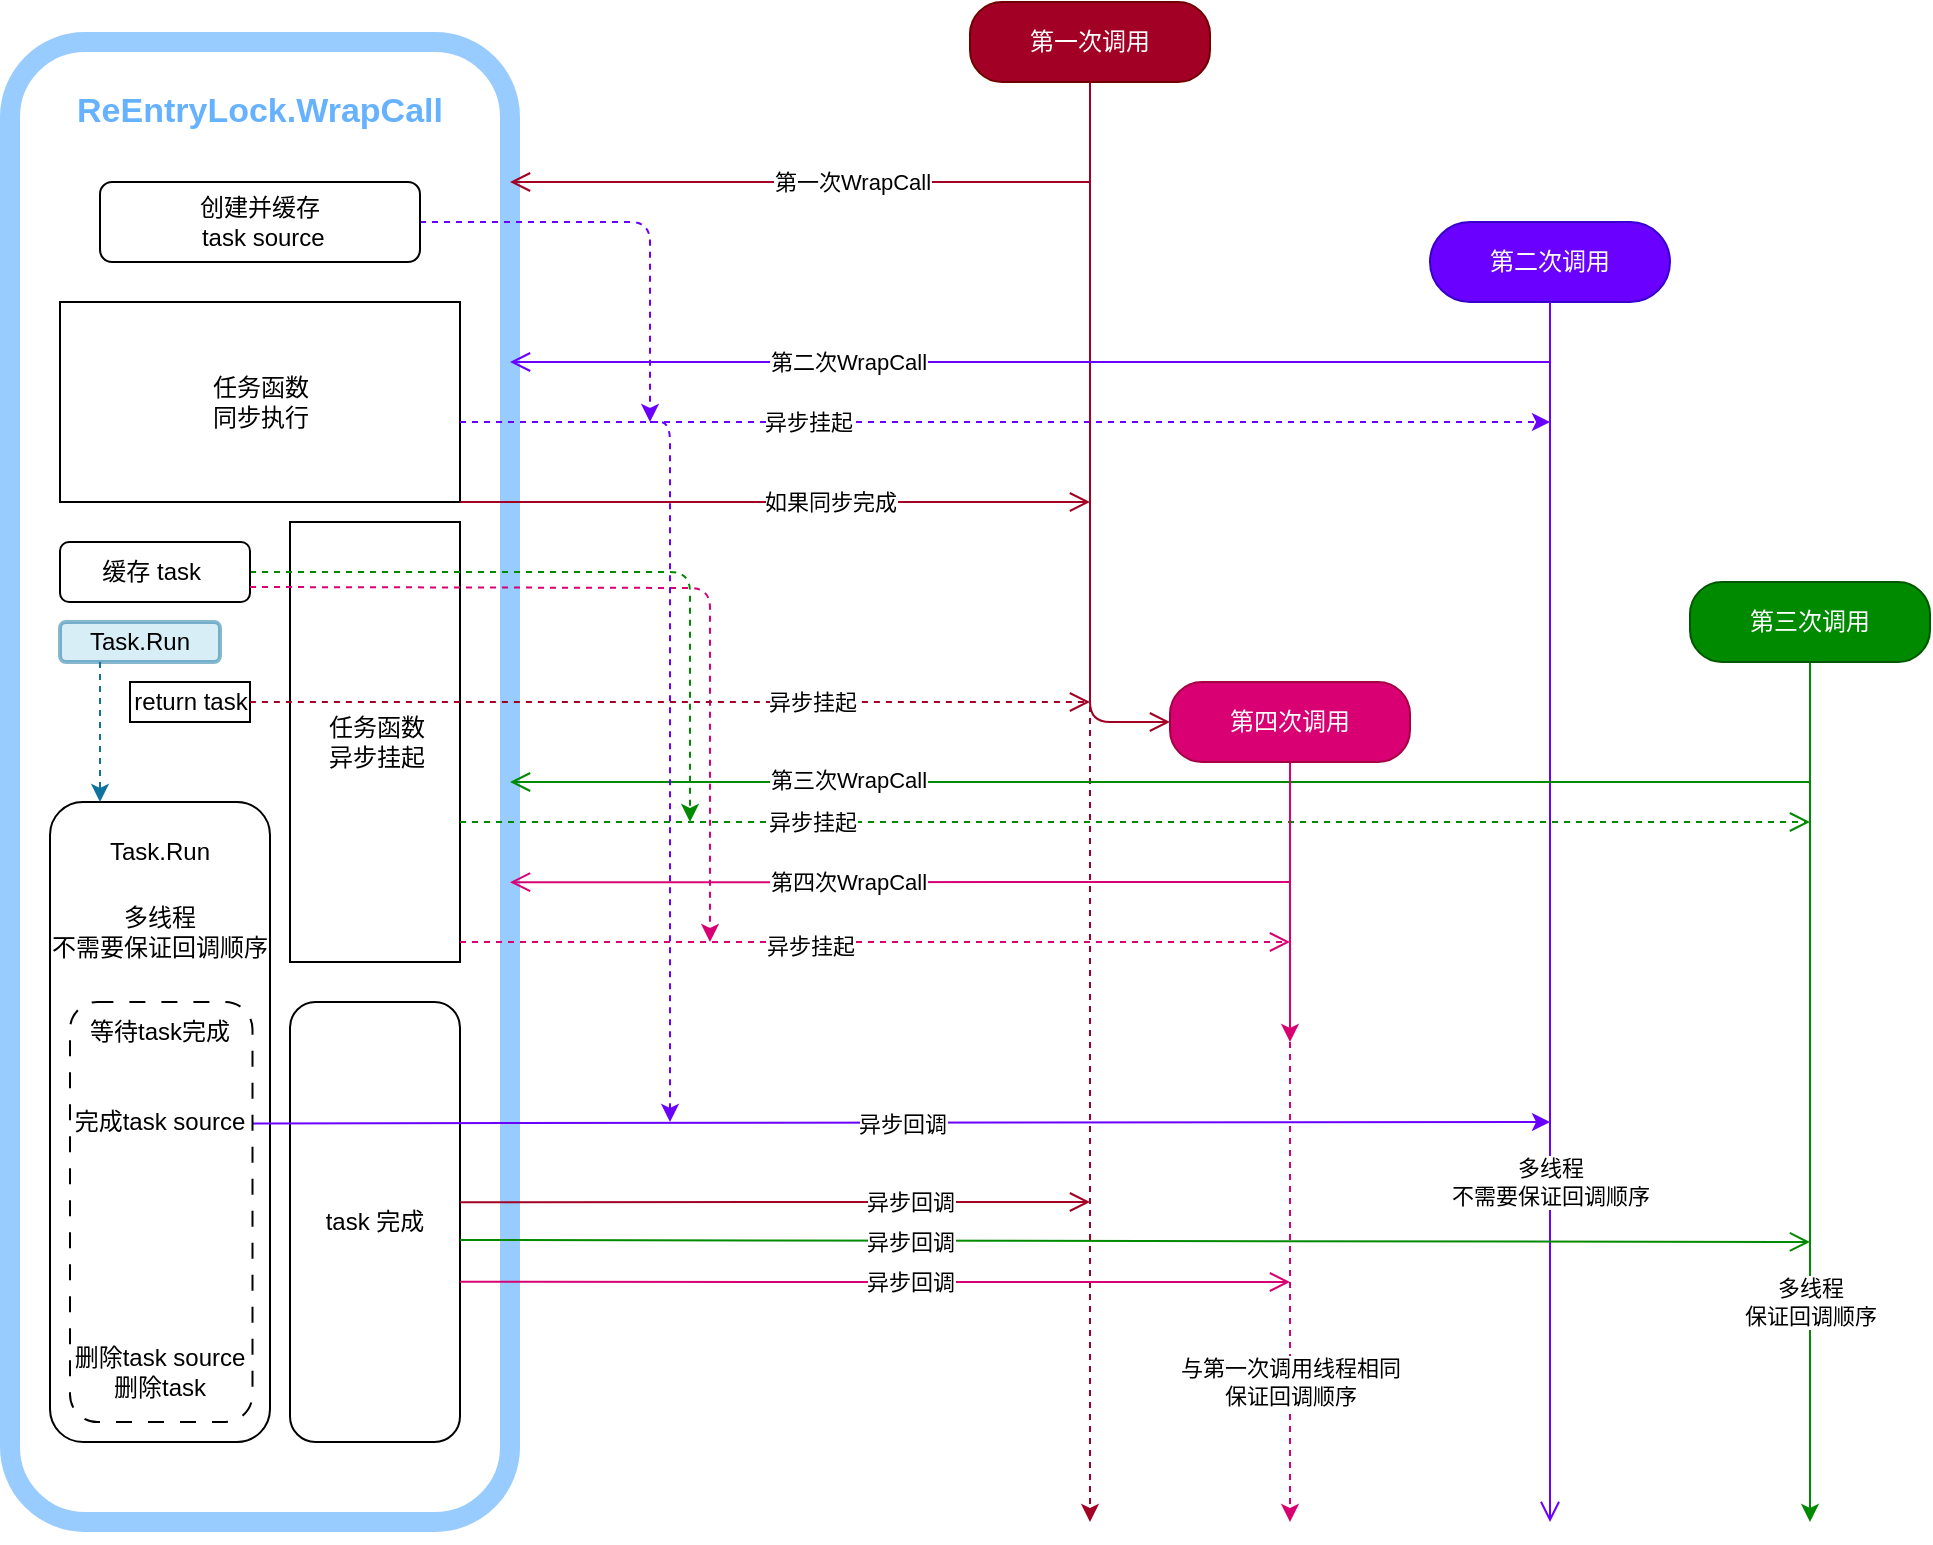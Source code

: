 <mxfile>
    <diagram id="s9wcKp3O_u_AmQT7FkL7" name="第 1 页">
        <mxGraphModel dx="926" dy="677" grid="1" gridSize="10" guides="1" tooltips="1" connect="1" arrows="1" fold="1" page="1" pageScale="1" pageWidth="827" pageHeight="1169" math="0" shadow="0">
            <root>
                <mxCell id="0"/>
                <mxCell id="1" parent="0"/>
                <mxCell id="2" value="" style="html=1;points=[];perimeter=orthogonalPerimeter;align=center;strokeWidth=10;fillColor=none;opacity=50;strokeColor=#3399FF;rounded=1;" parent="1" vertex="1">
                    <mxGeometry x="80" y="60" width="250" height="740" as="geometry"/>
                </mxCell>
                <mxCell id="72" value="" style="rounded=1;whiteSpace=wrap;html=1;" vertex="1" parent="1">
                    <mxGeometry x="100" y="440" width="110" height="320" as="geometry"/>
                </mxCell>
                <mxCell id="3" value="" style="html=1;verticalAlign=bottom;endArrow=open;fillColor=#a20025;strokeColor=#A20025;endSize=8;" parent="1" edge="1">
                    <mxGeometry relative="1" as="geometry">
                        <mxPoint x="620" y="130" as="sourcePoint"/>
                        <mxPoint x="330" y="130" as="targetPoint"/>
                    </mxGeometry>
                </mxCell>
                <mxCell id="39" value="第一次WrapCall" style="edgeLabel;html=1;align=center;verticalAlign=middle;resizable=0;points=[];" parent="3" vertex="1" connectable="0">
                    <mxGeometry x="0.084" y="1" relative="1" as="geometry">
                        <mxPoint x="38" y="-1" as="offset"/>
                    </mxGeometry>
                </mxCell>
                <mxCell id="5" value="任务函数&lt;br&gt;同步执行" style="html=1;points=[];perimeter=orthogonalPerimeter;" parent="1" vertex="1">
                    <mxGeometry x="105" y="190" width="200" height="100" as="geometry"/>
                </mxCell>
                <mxCell id="9" value="任务函数&lt;br&gt;异步挂起" style="html=1;points=[];perimeter=orthogonalPerimeter;" parent="1" vertex="1">
                    <mxGeometry x="220" y="300" width="85" height="220" as="geometry"/>
                </mxCell>
                <mxCell id="26" style="edgeStyle=none;html=1;strokeColor=#6A00FF;dashed=1;" parent="1" source="5" edge="1">
                    <mxGeometry relative="1" as="geometry">
                        <mxPoint x="850" y="250" as="targetPoint"/>
                        <mxPoint x="370" y="250" as="sourcePoint"/>
                        <Array as="points"/>
                    </mxGeometry>
                </mxCell>
                <mxCell id="28" value="异步挂起" style="edgeLabel;html=1;align=center;verticalAlign=middle;resizable=0;points=[];" parent="26" vertex="1" connectable="0">
                    <mxGeometry x="0.078" relative="1" as="geometry">
                        <mxPoint x="-120" as="offset"/>
                    </mxGeometry>
                </mxCell>
                <mxCell id="27" style="edgeStyle=none;html=1;strokeColor=#6A00FF;dashed=1;" parent="1" source="13" edge="1">
                    <mxGeometry relative="1" as="geometry">
                        <mxPoint x="400" y="250" as="targetPoint"/>
                        <Array as="points">
                            <mxPoint x="400" y="150"/>
                        </Array>
                    </mxGeometry>
                </mxCell>
                <mxCell id="13" value="创建并缓存&lt;br&gt;&amp;nbsp;task source" style="rounded=1;whiteSpace=wrap;html=1;" parent="1" vertex="1">
                    <mxGeometry x="125" y="130" width="160" height="40" as="geometry"/>
                </mxCell>
                <mxCell id="45" style="edgeStyle=none;html=1;strokeColor=#008A00;exitX=1;exitY=0.5;exitDx=0;exitDy=0;fillColor=#60a917;dashed=1;" parent="1" source="14" edge="1">
                    <mxGeometry relative="1" as="geometry">
                        <mxPoint x="420" y="450" as="targetPoint"/>
                        <Array as="points">
                            <mxPoint x="420" y="325"/>
                        </Array>
                    </mxGeometry>
                </mxCell>
                <mxCell id="14" value="缓存 task&amp;nbsp;" style="rounded=1;whiteSpace=wrap;html=1;" parent="1" vertex="1">
                    <mxGeometry x="105" y="310" width="95" height="30" as="geometry"/>
                </mxCell>
                <mxCell id="15" value="task 完成" style="rounded=1;whiteSpace=wrap;html=1;" parent="1" vertex="1">
                    <mxGeometry x="220" y="540" width="85" height="220" as="geometry"/>
                </mxCell>
                <mxCell id="59" style="edgeStyle=none;html=1;dashed=1;strokeColor=#A20025;fillColor=#e51400;" parent="1" edge="1">
                    <mxGeometry relative="1" as="geometry">
                        <mxPoint x="620" y="800" as="targetPoint"/>
                        <mxPoint x="620" y="380" as="sourcePoint"/>
                    </mxGeometry>
                </mxCell>
                <mxCell id="17" value="第一次调用" style="rounded=1;whiteSpace=wrap;html=1;arcSize=40;fontColor=#ffffff;fillColor=#a20025;strokeColor=#6F0000;" parent="1" vertex="1">
                    <mxGeometry x="560" y="40" width="120" height="40" as="geometry"/>
                </mxCell>
                <mxCell id="18" value="" style="edgeStyle=orthogonalEdgeStyle;html=1;verticalAlign=bottom;endArrow=open;endSize=8;strokeColor=#A20025;exitX=0.5;exitY=1;exitDx=0;exitDy=0;entryX=0;entryY=0.5;entryDx=0;entryDy=0;" parent="1" source="17" target="50" edge="1">
                    <mxGeometry relative="1" as="geometry">
                        <mxPoint x="620" y="510" as="targetPoint"/>
                    </mxGeometry>
                </mxCell>
                <mxCell id="20" value="第二次调用" style="rounded=1;whiteSpace=wrap;html=1;arcSize=50;fontColor=#ffffff;fillColor=#6a00ff;strokeColor=#3700CC;" parent="1" vertex="1">
                    <mxGeometry x="790" y="150" width="120" height="40" as="geometry"/>
                </mxCell>
                <mxCell id="21" value="" style="edgeStyle=orthogonalEdgeStyle;html=1;verticalAlign=bottom;endArrow=open;endSize=8;strokeColor=#6A00FF;exitX=0.5;exitY=1;exitDx=0;exitDy=0;fillColor=#6a00ff;" parent="1" source="20" edge="1">
                    <mxGeometry relative="1" as="geometry">
                        <mxPoint x="850" y="800" as="targetPoint"/>
                    </mxGeometry>
                </mxCell>
                <mxCell id="33" value="多线程&lt;br&gt;不需要保证回调顺序" style="edgeLabel;html=1;align=center;verticalAlign=middle;resizable=0;points=[];" parent="21" vertex="1" connectable="0">
                    <mxGeometry x="-0.929" y="-1" relative="1" as="geometry">
                        <mxPoint x="1" y="418" as="offset"/>
                    </mxGeometry>
                </mxCell>
                <mxCell id="22" value="" style="html=1;verticalAlign=bottom;endArrow=open;fillColor=#6a00ff;strokeColor=#6A00FF;endSize=8;" parent="1" edge="1">
                    <mxGeometry relative="1" as="geometry">
                        <mxPoint x="850" y="220" as="sourcePoint"/>
                        <mxPoint x="330" y="220" as="targetPoint"/>
                    </mxGeometry>
                </mxCell>
                <mxCell id="40" value="第二次WrapCall" style="edgeLabel;html=1;align=center;verticalAlign=middle;resizable=0;points=[];" parent="22" vertex="1" connectable="0">
                    <mxGeometry x="-0.12" relative="1" as="geometry">
                        <mxPoint x="-122" as="offset"/>
                    </mxGeometry>
                </mxCell>
                <mxCell id="30" style="edgeStyle=none;html=1;strokeColor=#6A00FF;exitX=1.002;exitY=0.289;exitDx=0;exitDy=0;exitPerimeter=0;" parent="1" source="29" edge="1">
                    <mxGeometry relative="1" as="geometry">
                        <mxPoint x="850" y="600" as="targetPoint"/>
                        <Array as="points"/>
                        <mxPoint x="380" y="640" as="sourcePoint"/>
                    </mxGeometry>
                </mxCell>
                <mxCell id="31" value="异步回调" style="edgeLabel;html=1;align=center;verticalAlign=middle;resizable=0;points=[];" parent="30" vertex="1" connectable="0">
                    <mxGeometry x="0.059" y="-1" relative="1" as="geometry">
                        <mxPoint x="-19" y="-1" as="offset"/>
                    </mxGeometry>
                </mxCell>
                <mxCell id="29" value="" style="rounded=1;whiteSpace=wrap;html=1;dashed=1;dashPattern=8 8;" parent="1" vertex="1">
                    <mxGeometry x="110" y="540" width="91.25" height="210" as="geometry"/>
                </mxCell>
                <mxCell id="36" style="edgeStyle=none;html=1;strokeColor=#008A00;fillColor=#60a917;" parent="1" source="34" edge="1">
                    <mxGeometry relative="1" as="geometry">
                        <mxPoint x="980" y="800" as="targetPoint"/>
                    </mxGeometry>
                </mxCell>
                <mxCell id="49" value="多线程&lt;br&gt;保证回调顺序" style="edgeLabel;html=1;align=center;verticalAlign=middle;resizable=0;points=[];" parent="36" vertex="1" connectable="0">
                    <mxGeometry x="-0.227" relative="1" as="geometry">
                        <mxPoint y="154" as="offset"/>
                    </mxGeometry>
                </mxCell>
                <mxCell id="34" value="第三次调用" style="rounded=1;whiteSpace=wrap;html=1;arcSize=40;fontColor=#ffffff;fillColor=#008A00;strokeColor=#005700;" parent="1" vertex="1">
                    <mxGeometry x="920" y="330" width="120" height="40" as="geometry"/>
                </mxCell>
                <mxCell id="37" value="" style="html=1;verticalAlign=bottom;endArrow=open;fillColor=#60a917;strokeColor=#008A00;endSize=8;entryX=1;entryY=0.5;entryDx=0;entryDy=0;entryPerimeter=0;" parent="1" target="2" edge="1">
                    <mxGeometry relative="1" as="geometry">
                        <mxPoint x="980" y="430" as="sourcePoint"/>
                        <mxPoint x="350" y="430" as="targetPoint"/>
                    </mxGeometry>
                </mxCell>
                <mxCell id="42" value="第三次WrapCall" style="edgeLabel;html=1;align=center;verticalAlign=middle;resizable=0;points=[];" parent="37" vertex="1" connectable="0">
                    <mxGeometry x="-0.286" y="2" relative="1" as="geometry">
                        <mxPoint x="-249" y="-3" as="offset"/>
                    </mxGeometry>
                </mxCell>
                <mxCell id="43" value="" style="html=1;verticalAlign=bottom;endArrow=open;dashed=1;endSize=8;fillColor=#60a917;strokeColor=#008A00;" parent="1" source="9" edge="1">
                    <mxGeometry relative="1" as="geometry">
                        <mxPoint x="980" y="450" as="targetPoint"/>
                        <mxPoint x="350" y="450" as="sourcePoint"/>
                    </mxGeometry>
                </mxCell>
                <mxCell id="44" value="异步挂起" style="edgeLabel;html=1;align=center;verticalAlign=middle;resizable=0;points=[];" parent="43" vertex="1" connectable="0">
                    <mxGeometry x="0.082" y="-2" relative="1" as="geometry">
                        <mxPoint x="-189" y="-2" as="offset"/>
                    </mxGeometry>
                </mxCell>
                <mxCell id="46" value="" style="html=1;verticalAlign=bottom;endArrow=open;endSize=8;exitX=1;exitY=0.541;exitDx=0;exitDy=0;fillColor=#60a917;strokeColor=#008A00;exitPerimeter=0;" parent="1" source="15" edge="1">
                    <mxGeometry relative="1" as="geometry">
                        <mxPoint x="980" y="660" as="targetPoint"/>
                        <mxPoint x="220" y="690" as="sourcePoint"/>
                    </mxGeometry>
                </mxCell>
                <mxCell id="47" value="异步回调" style="edgeLabel;html=1;align=center;verticalAlign=middle;resizable=0;points=[];" parent="46" vertex="1" connectable="0">
                    <mxGeometry x="0.143" relative="1" as="geometry">
                        <mxPoint x="-161" as="offset"/>
                    </mxGeometry>
                </mxCell>
                <mxCell id="51" style="edgeStyle=none;html=1;strokeColor=#D80073;fillColor=#d80073;" parent="1" source="50" edge="1">
                    <mxGeometry relative="1" as="geometry">
                        <mxPoint x="720" y="560" as="targetPoint"/>
                    </mxGeometry>
                </mxCell>
                <mxCell id="50" value="第四次调用" style="rounded=1;whiteSpace=wrap;html=1;arcSize=40;fontColor=#ffffff;fillColor=#D80073;strokeColor=#A50040;" parent="1" vertex="1">
                    <mxGeometry x="660" y="380" width="120" height="40" as="geometry"/>
                </mxCell>
                <mxCell id="52" value="" style="html=1;verticalAlign=bottom;endArrow=open;fillColor=#d80073;strokeColor=#D80073;endSize=8;entryX=0.997;entryY=0.507;entryDx=0;entryDy=0;entryPerimeter=0;" parent="1" edge="1">
                    <mxGeometry relative="1" as="geometry">
                        <mxPoint x="720" y="480" as="sourcePoint"/>
                        <mxPoint x="330" y="480.11" as="targetPoint"/>
                    </mxGeometry>
                </mxCell>
                <mxCell id="53" value="第四次WrapCall" style="edgeLabel;html=1;align=center;verticalAlign=middle;resizable=0;points=[];" parent="52" vertex="1" connectable="0">
                    <mxGeometry x="-0.286" y="2" relative="1" as="geometry">
                        <mxPoint x="-82" y="-2" as="offset"/>
                    </mxGeometry>
                </mxCell>
                <mxCell id="56" value="" style="html=1;verticalAlign=bottom;endArrow=open;dashed=1;endSize=8;fillColor=#d80073;strokeColor=#D80073;" parent="1" source="9" edge="1">
                    <mxGeometry relative="1" as="geometry">
                        <mxPoint x="720" y="510" as="targetPoint"/>
                        <mxPoint x="310" y="510" as="sourcePoint"/>
                    </mxGeometry>
                </mxCell>
                <mxCell id="57" value="异步挂起" style="edgeLabel;html=1;align=center;verticalAlign=middle;resizable=0;points=[];" parent="56" vertex="1" connectable="0">
                    <mxGeometry x="0.082" y="-2" relative="1" as="geometry">
                        <mxPoint x="-50" as="offset"/>
                    </mxGeometry>
                </mxCell>
                <mxCell id="58" style="edgeStyle=none;html=1;strokeColor=#D80073;exitX=1;exitY=0.75;exitDx=0;exitDy=0;fillColor=#d80073;dashed=1;" parent="1" source="14" edge="1">
                    <mxGeometry relative="1" as="geometry">
                        <mxPoint x="430" y="510" as="targetPoint"/>
                        <mxPoint x="295" y="410" as="sourcePoint"/>
                        <Array as="points">
                            <mxPoint x="430" y="333"/>
                            <mxPoint x="430" y="410"/>
                        </Array>
                    </mxGeometry>
                </mxCell>
                <mxCell id="60" style="edgeStyle=none;html=1;dashed=1;strokeColor=#D80073;fillColor=#d80073;" parent="1" edge="1">
                    <mxGeometry relative="1" as="geometry">
                        <mxPoint x="720" y="800" as="targetPoint"/>
                        <mxPoint x="720" y="560" as="sourcePoint"/>
                    </mxGeometry>
                </mxCell>
                <mxCell id="65" value="与第一次调用线程相同&lt;br&gt;保证回调顺序" style="edgeLabel;html=1;align=center;verticalAlign=middle;resizable=0;points=[];" parent="60" vertex="1" connectable="0">
                    <mxGeometry x="-0.593" y="2" relative="1" as="geometry">
                        <mxPoint x="-2" y="121" as="offset"/>
                    </mxGeometry>
                </mxCell>
                <mxCell id="63" value="" style="html=1;verticalAlign=bottom;endArrow=open;endSize=8;exitX=1;exitY=0.636;exitDx=0;exitDy=0;fillColor=#d80073;strokeColor=#D80073;exitPerimeter=0;" parent="1" source="15" edge="1">
                    <mxGeometry relative="1" as="geometry">
                        <mxPoint x="720" y="680" as="targetPoint"/>
                        <mxPoint x="220" y="710" as="sourcePoint"/>
                    </mxGeometry>
                </mxCell>
                <mxCell id="64" value="异步回调" style="edgeLabel;html=1;align=center;verticalAlign=middle;resizable=0;points=[];" parent="63" vertex="1" connectable="0">
                    <mxGeometry x="0.143" relative="1" as="geometry">
                        <mxPoint x="-12" as="offset"/>
                    </mxGeometry>
                </mxCell>
                <mxCell id="66" style="edgeStyle=none;html=1;strokeColor=#6A00FF;dashed=1;" parent="1" edge="1">
                    <mxGeometry relative="1" as="geometry">
                        <mxPoint x="410" y="600" as="targetPoint"/>
                        <mxPoint x="400" y="250" as="sourcePoint"/>
                        <Array as="points">
                            <mxPoint x="410" y="250"/>
                        </Array>
                    </mxGeometry>
                </mxCell>
                <mxCell id="67" value="&lt;span style=&quot;&quot;&gt;return task&lt;/span&gt;" style="html=1;points=[];perimeter=orthogonalPerimeter;" vertex="1" parent="1">
                    <mxGeometry x="140" y="380" width="60" height="20" as="geometry"/>
                </mxCell>
                <mxCell id="68" value="" style="html=1;verticalAlign=bottom;endArrow=open;endSize=8;fillColor=#a20025;strokeColor=#A20025;" edge="1" parent="1" source="5">
                    <mxGeometry relative="1" as="geometry">
                        <mxPoint x="620" y="290" as="targetPoint"/>
                        <mxPoint x="305" y="270" as="sourcePoint"/>
                    </mxGeometry>
                </mxCell>
                <mxCell id="69" value="如果同步完成" style="edgeLabel;html=1;align=center;verticalAlign=middle;resizable=0;points=[];" vertex="1" connectable="0" parent="68">
                    <mxGeometry x="0.143" relative="1" as="geometry">
                        <mxPoint x="5" as="offset"/>
                    </mxGeometry>
                </mxCell>
                <mxCell id="70" value="" style="html=1;verticalAlign=bottom;endArrow=open;endSize=8;exitX=1;exitY=0.455;exitDx=0;exitDy=0;fillColor=#60a917;strokeColor=#A20025;exitPerimeter=0;" edge="1" parent="1" source="15">
                    <mxGeometry relative="1" as="geometry">
                        <mxPoint x="620" y="640" as="targetPoint"/>
                        <mxPoint x="310" y="670.0" as="sourcePoint"/>
                    </mxGeometry>
                </mxCell>
                <mxCell id="71" value="异步回调" style="edgeLabel;html=1;align=center;verticalAlign=middle;resizable=0;points=[];" vertex="1" connectable="0" parent="70">
                    <mxGeometry x="0.143" relative="1" as="geometry">
                        <mxPoint x="45" as="offset"/>
                    </mxGeometry>
                </mxCell>
                <mxCell id="75" value="等待task完成" style="text;html=1;strokeColor=none;fillColor=none;align=center;verticalAlign=middle;whiteSpace=wrap;rounded=0;dashed=1;dashPattern=8 8;strokeWidth=10;opacity=50;" vertex="1" parent="1">
                    <mxGeometry x="110" y="540" width="90" height="30" as="geometry"/>
                </mxCell>
                <mxCell id="76" value="完成task source" style="text;html=1;strokeColor=none;fillColor=none;align=center;verticalAlign=middle;whiteSpace=wrap;rounded=0;dashed=1;dashPattern=8 8;strokeWidth=10;opacity=50;" vertex="1" parent="1">
                    <mxGeometry x="110" y="585" width="90" height="30" as="geometry"/>
                </mxCell>
                <mxCell id="77" value="删除task source&lt;br&gt;删除task" style="text;html=1;strokeColor=none;fillColor=none;align=center;verticalAlign=middle;whiteSpace=wrap;rounded=0;dashed=1;dashPattern=8 8;strokeWidth=10;opacity=50;" vertex="1" parent="1">
                    <mxGeometry x="110" y="710" width="90" height="30" as="geometry"/>
                </mxCell>
                <mxCell id="86" style="edgeStyle=none;html=1;strokeColor=#10739e;exitX=0.25;exitY=1;exitDx=0;exitDy=0;dashed=1;fillColor=#b1ddf0;" edge="1" parent="1" source="84">
                    <mxGeometry relative="1" as="geometry">
                        <mxPoint x="125" y="440" as="targetPoint"/>
                    </mxGeometry>
                </mxCell>
                <mxCell id="84" value="Task.Run" style="rounded=1;whiteSpace=wrap;html=1;strokeWidth=2;fillColor=#b1ddf0;opacity=50;strokeColor=#10739e;" vertex="1" parent="1">
                    <mxGeometry x="105" y="350" width="80" height="20" as="geometry"/>
                </mxCell>
                <mxCell id="4" value="" style="html=1;verticalAlign=bottom;endArrow=open;dashed=1;endSize=8;fillColor=#a20025;strokeColor=#A20025;exitX=0.999;exitY=0.502;exitDx=0;exitDy=0;exitPerimeter=0;" parent="1" source="67" edge="1">
                    <mxGeometry relative="1" as="geometry">
                        <mxPoint x="620" y="390" as="targetPoint"/>
                    </mxGeometry>
                </mxCell>
                <mxCell id="41" value="异步挂起" style="edgeLabel;html=1;align=center;verticalAlign=middle;resizable=0;points=[];" parent="4" vertex="1" connectable="0">
                    <mxGeometry x="0.082" y="-2" relative="1" as="geometry">
                        <mxPoint x="53" y="-2" as="offset"/>
                    </mxGeometry>
                </mxCell>
                <mxCell id="73" value="Task.Run" style="text;html=1;strokeColor=none;fillColor=none;align=center;verticalAlign=middle;whiteSpace=wrap;rounded=0;strokeWidth=10;opacity=50;dashed=1;dashPattern=8 8;" vertex="1" parent="1">
                    <mxGeometry x="125" y="450" width="60" height="30" as="geometry"/>
                </mxCell>
                <mxCell id="87" value="多线程&lt;br&gt;不需要保证回调顺序" style="text;html=1;strokeColor=none;fillColor=none;align=center;verticalAlign=middle;whiteSpace=wrap;rounded=0;dashed=1;dashPattern=8 8;strokeWidth=10;fontFamily=Helvetica;fontSize=12;fontColor=default;opacity=50;" vertex="1" parent="1">
                    <mxGeometry x="100" y="490" width="110" height="30" as="geometry"/>
                </mxCell>
                <mxCell id="88" value="ReEntryLock.WrapCall" style="text;html=1;strokeColor=none;fillColor=none;align=center;verticalAlign=middle;whiteSpace=wrap;rounded=0;dashed=1;dashPattern=8 8;strokeWidth=10;fontFamily=Helvetica;fontSize=17;fontColor=#66B2FF;opacity=50;fontStyle=1" vertex="1" parent="1">
                    <mxGeometry x="115" y="70" width="180" height="50" as="geometry"/>
                </mxCell>
            </root>
        </mxGraphModel>
    </diagram>
</mxfile>